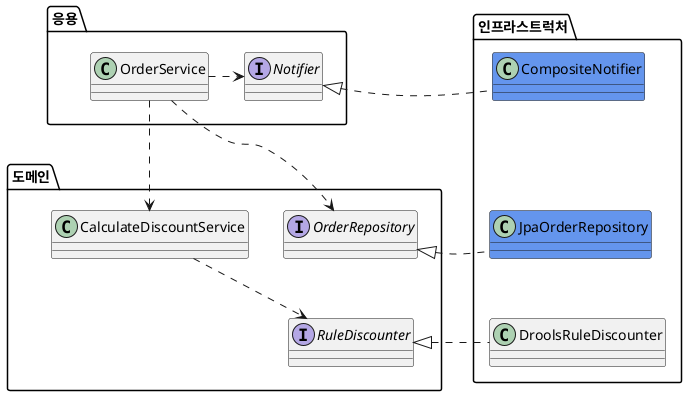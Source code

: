 @startuml

package "응용" as a {
    class "OrderService" as b
    interface "Notifier" as c
}

package "도메인" as d {
    class "CalculateDiscountService" as e
    interface "OrderRepository" as f
    interface "RuleDiscounter" as g

    e -[hidden]right- f
    f -[hidden]down- g
}

package "인프라스트럭처" as h {
    class "CompositeNotifier" as i #CornflowerBlue
    class "JpaOrderRepository" as j #CornflowerBlue
    class "DroolsRuleDiscounter" as k

    i -[hidden]down- j
    j -[hidden]down- k
}

a -[hidden]down- d
a -[hidden]down- d

b .right.> c
b ..> e
b ..> f

e ..> g

i .left.|> c
j .left.|> f
k .left.|> g

@enduml